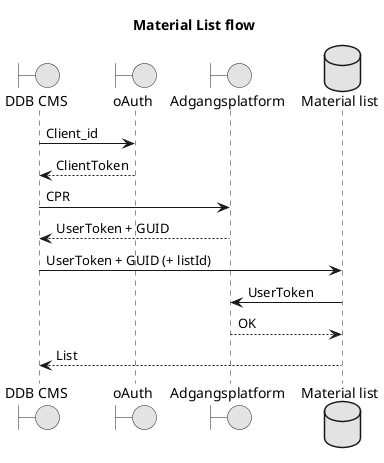 @startuml						
title   Material List flow
						
' Skinparams '						
skinparam monochrome true						
'skinparam handwritten true						


boundary "DDB CMS"
boundary "oAuth"
boundary "Adgangsplatform"
database "Material list"

"DDB CMS" -> "oAuth" : Client_id
"oAuth" --> "DDB CMS" : ClientToken

"DDB CMS" -> "Adgangsplatform" : CPR
"Adgangsplatform" --> "DDB CMS": UserToken + GUID

"DDB CMS" -> "Material list" : UserToken + GUID (+ listId)
"Material list" -> "Adgangsplatform" : UserToken
"Adgangsplatform" --> "Material list" : OK 
"Material list" --> "DDB CMS" : List

@enduml
